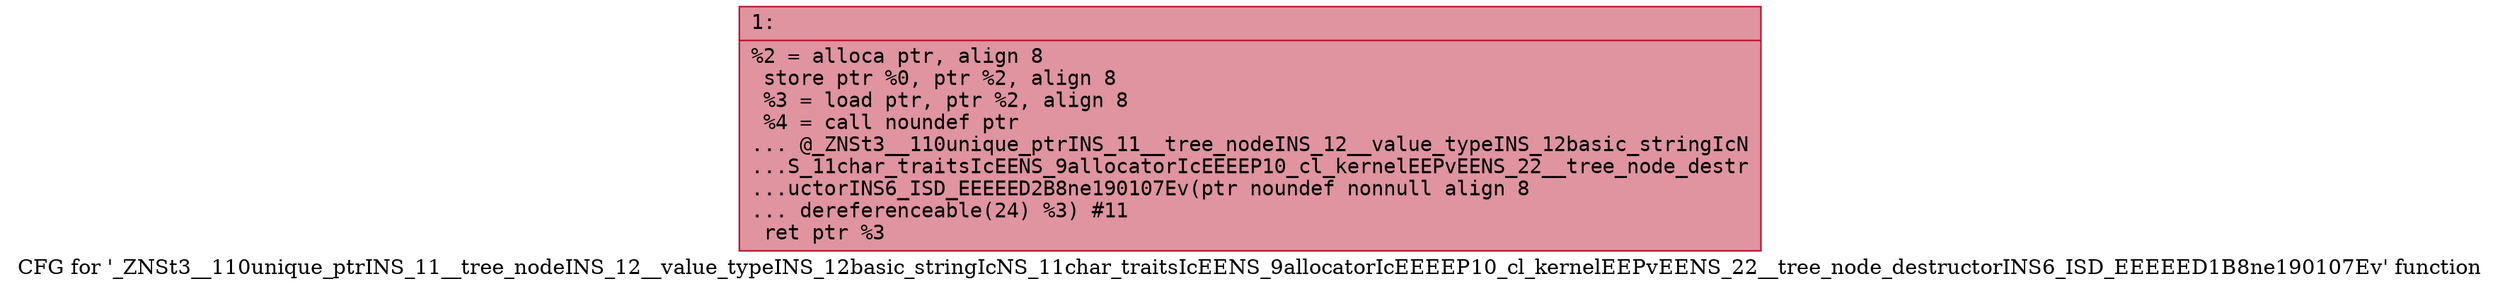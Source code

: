 digraph "CFG for '_ZNSt3__110unique_ptrINS_11__tree_nodeINS_12__value_typeINS_12basic_stringIcNS_11char_traitsIcEENS_9allocatorIcEEEEP10_cl_kernelEEPvEENS_22__tree_node_destructorINS6_ISD_EEEEED1B8ne190107Ev' function" {
	label="CFG for '_ZNSt3__110unique_ptrINS_11__tree_nodeINS_12__value_typeINS_12basic_stringIcNS_11char_traitsIcEENS_9allocatorIcEEEEP10_cl_kernelEEPvEENS_22__tree_node_destructorINS6_ISD_EEEEED1B8ne190107Ev' function";

	Node0x60000139cb90 [shape=record,color="#b70d28ff", style=filled, fillcolor="#b70d2870" fontname="Courier",label="{1:\l|  %2 = alloca ptr, align 8\l  store ptr %0, ptr %2, align 8\l  %3 = load ptr, ptr %2, align 8\l  %4 = call noundef ptr\l... @_ZNSt3__110unique_ptrINS_11__tree_nodeINS_12__value_typeINS_12basic_stringIcN\l...S_11char_traitsIcEENS_9allocatorIcEEEEP10_cl_kernelEEPvEENS_22__tree_node_destr\l...uctorINS6_ISD_EEEEED2B8ne190107Ev(ptr noundef nonnull align 8\l... dereferenceable(24) %3) #11\l  ret ptr %3\l}"];
}

